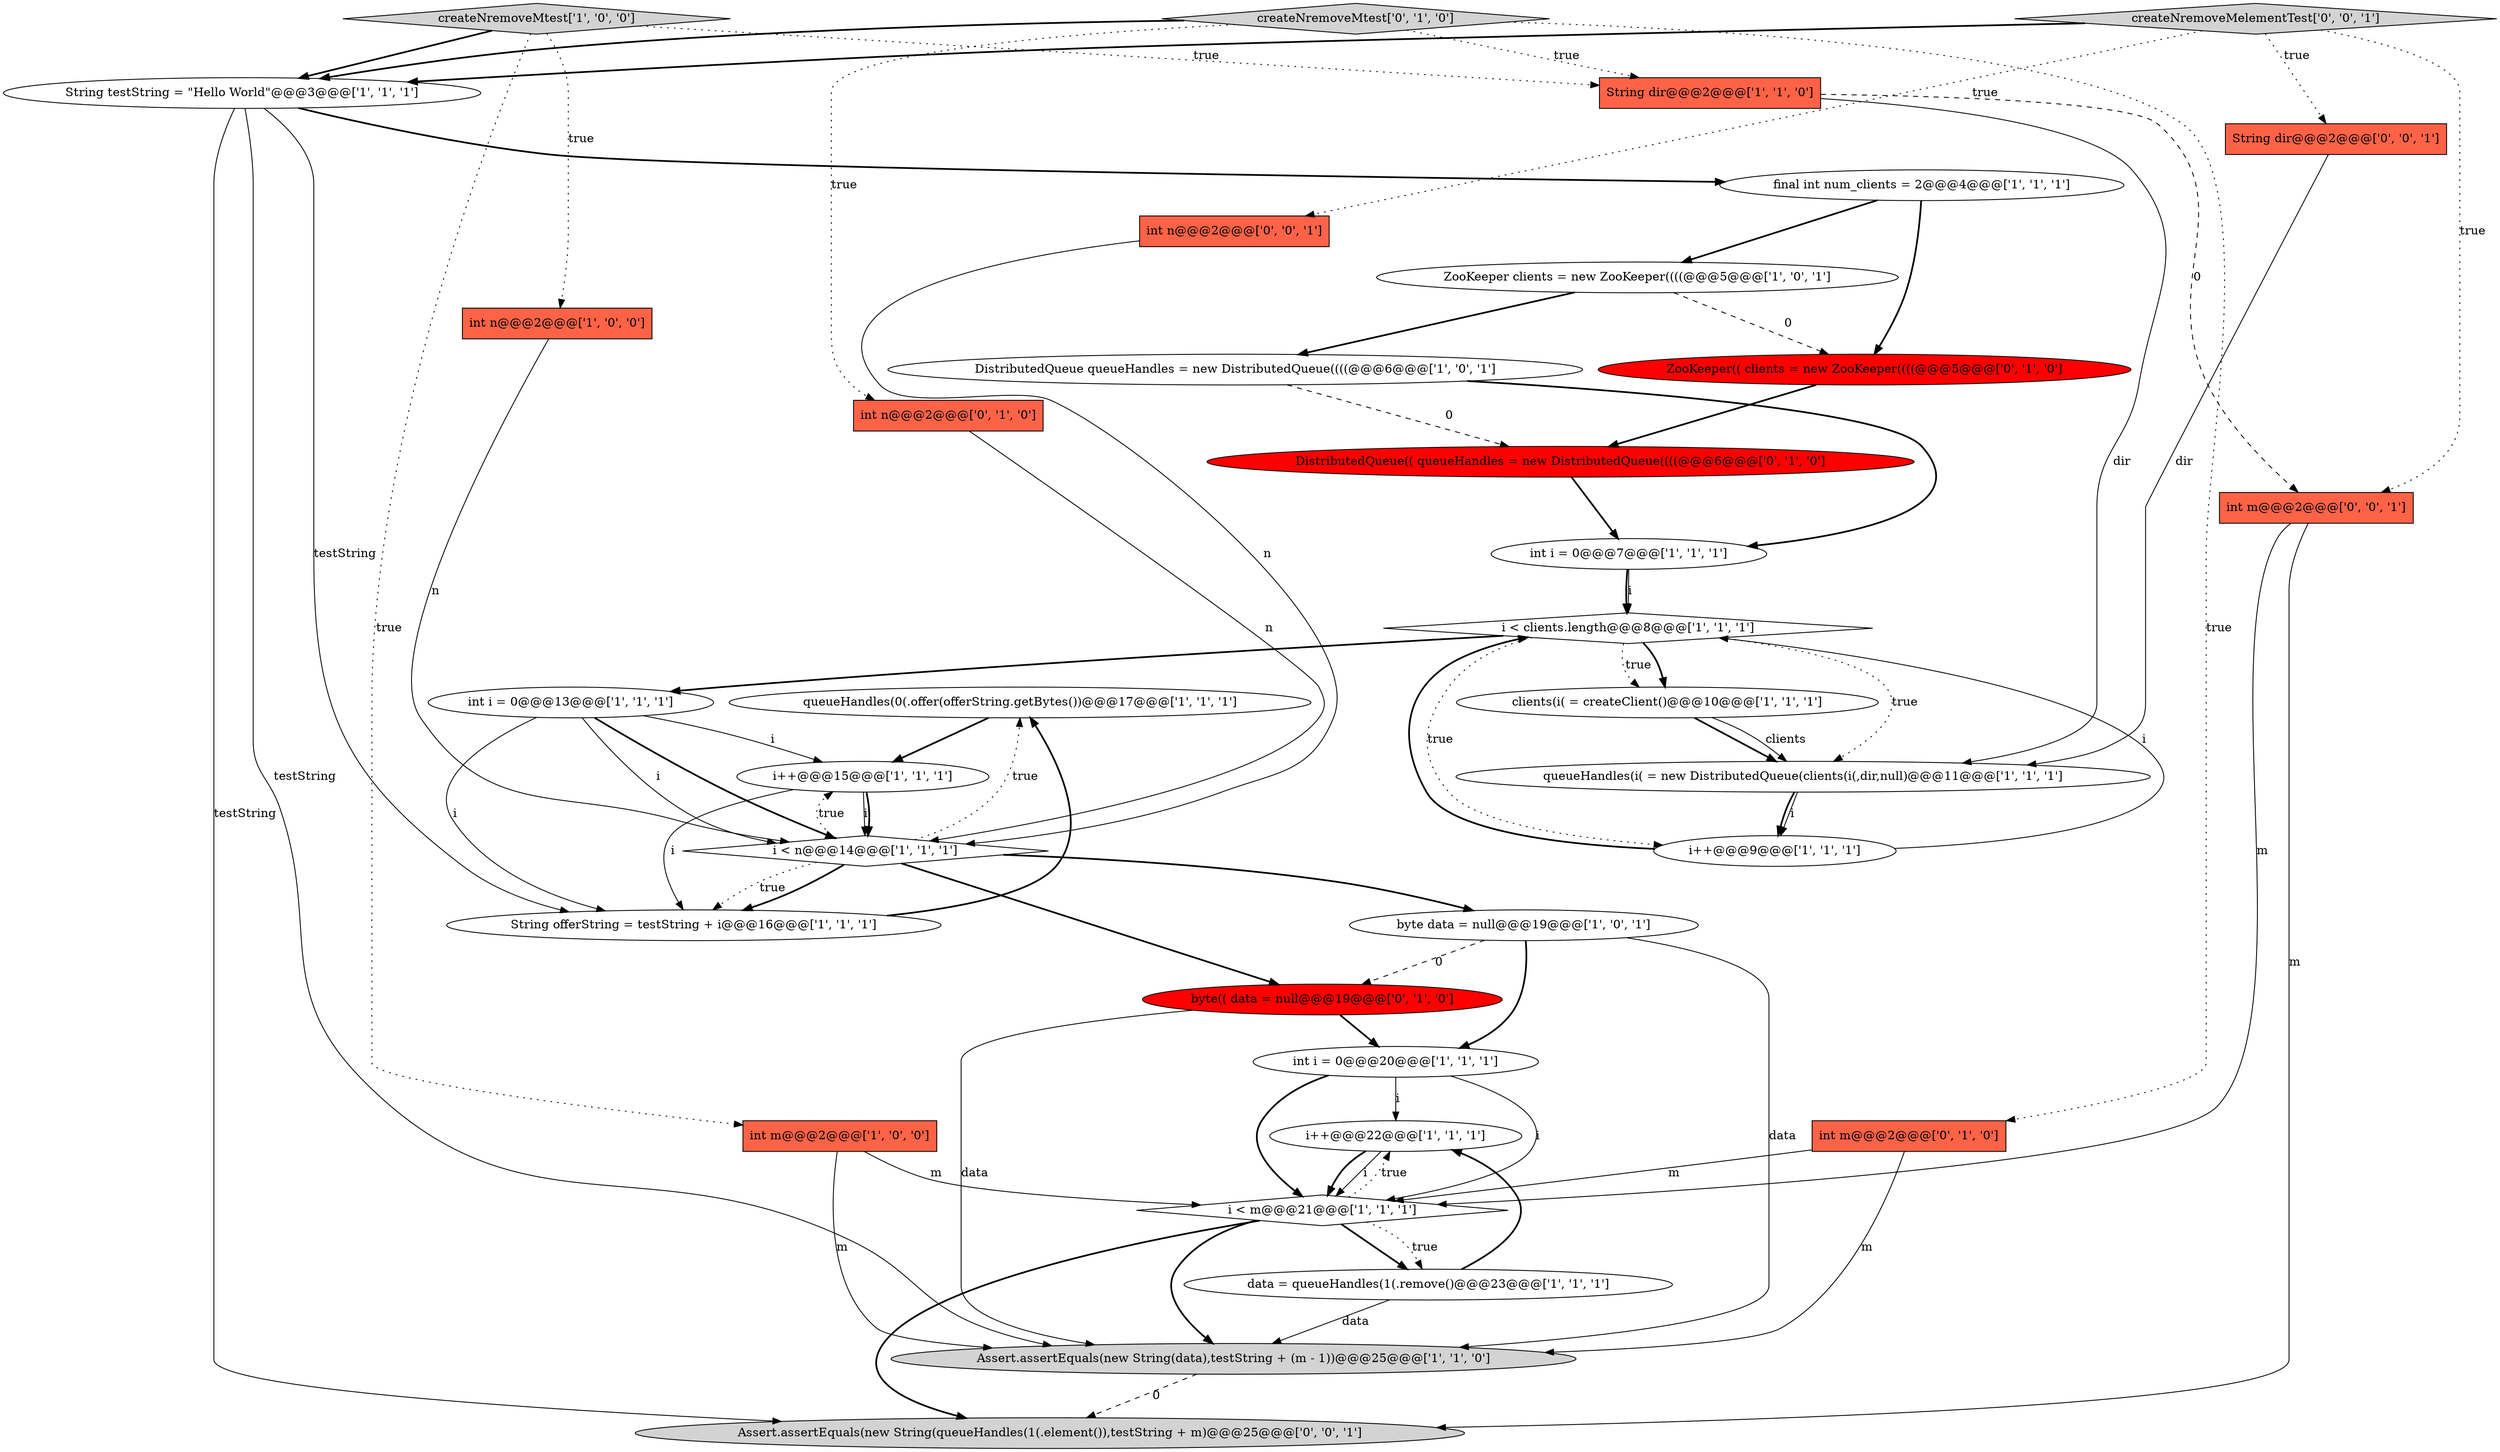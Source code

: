 digraph {
8 [style = filled, label = "queueHandles(0(.offer(offerString.getBytes())@@@17@@@['1', '1', '1']", fillcolor = white, shape = ellipse image = "AAA0AAABBB1BBB"];
18 [style = filled, label = "Assert.assertEquals(new String(data),testString + (m - 1))@@@25@@@['1', '1', '0']", fillcolor = lightgray, shape = ellipse image = "AAA0AAABBB1BBB"];
22 [style = filled, label = "i++@@@22@@@['1', '1', '1']", fillcolor = white, shape = ellipse image = "AAA0AAABBB1BBB"];
24 [style = filled, label = "DistributedQueue(( queueHandles = new DistributedQueue((((@@@6@@@['0', '1', '0']", fillcolor = red, shape = ellipse image = "AAA1AAABBB2BBB"];
0 [style = filled, label = "final int num_clients = 2@@@4@@@['1', '1', '1']", fillcolor = white, shape = ellipse image = "AAA0AAABBB1BBB"];
19 [style = filled, label = "i++@@@15@@@['1', '1', '1']", fillcolor = white, shape = ellipse image = "AAA0AAABBB1BBB"];
32 [style = filled, label = "createNremoveMelementTest['0', '0', '1']", fillcolor = lightgray, shape = diamond image = "AAA0AAABBB3BBB"];
25 [style = filled, label = "ZooKeeper(( clients = new ZooKeeper((((@@@5@@@['0', '1', '0']", fillcolor = red, shape = ellipse image = "AAA1AAABBB2BBB"];
9 [style = filled, label = "data = queueHandles(1(.remove()@@@23@@@['1', '1', '1']", fillcolor = white, shape = ellipse image = "AAA0AAABBB1BBB"];
14 [style = filled, label = "byte data = null@@@19@@@['1', '0', '1']", fillcolor = white, shape = ellipse image = "AAA0AAABBB1BBB"];
27 [style = filled, label = "byte(( data = null@@@19@@@['0', '1', '0']", fillcolor = red, shape = ellipse image = "AAA1AAABBB2BBB"];
4 [style = filled, label = "i < n@@@14@@@['1', '1', '1']", fillcolor = white, shape = diamond image = "AAA0AAABBB1BBB"];
26 [style = filled, label = "int n@@@2@@@['0', '1', '0']", fillcolor = tomato, shape = box image = "AAA0AAABBB2BBB"];
6 [style = filled, label = "String offerString = testString + i@@@16@@@['1', '1', '1']", fillcolor = white, shape = ellipse image = "AAA0AAABBB1BBB"];
15 [style = filled, label = "createNremoveMtest['1', '0', '0']", fillcolor = lightgray, shape = diamond image = "AAA0AAABBB1BBB"];
1 [style = filled, label = "DistributedQueue queueHandles = new DistributedQueue((((@@@6@@@['1', '0', '1']", fillcolor = white, shape = ellipse image = "AAA0AAABBB1BBB"];
10 [style = filled, label = "i < clients.length@@@8@@@['1', '1', '1']", fillcolor = white, shape = diamond image = "AAA0AAABBB1BBB"];
31 [style = filled, label = "int n@@@2@@@['0', '0', '1']", fillcolor = tomato, shape = box image = "AAA0AAABBB3BBB"];
3 [style = filled, label = "i++@@@9@@@['1', '1', '1']", fillcolor = white, shape = ellipse image = "AAA0AAABBB1BBB"];
30 [style = filled, label = "Assert.assertEquals(new String(queueHandles(1(.element()),testString + m)@@@25@@@['0', '0', '1']", fillcolor = lightgray, shape = ellipse image = "AAA0AAABBB3BBB"];
12 [style = filled, label = "int m@@@2@@@['1', '0', '0']", fillcolor = tomato, shape = box image = "AAA0AAABBB1BBB"];
17 [style = filled, label = "String testString = \"Hello World\"@@@3@@@['1', '1', '1']", fillcolor = white, shape = ellipse image = "AAA0AAABBB1BBB"];
13 [style = filled, label = "queueHandles(i( = new DistributedQueue(clients(i(,dir,null)@@@11@@@['1', '1', '1']", fillcolor = white, shape = ellipse image = "AAA0AAABBB1BBB"];
33 [style = filled, label = "String dir@@@2@@@['0', '0', '1']", fillcolor = tomato, shape = box image = "AAA0AAABBB3BBB"];
29 [style = filled, label = "createNremoveMtest['0', '1', '0']", fillcolor = lightgray, shape = diamond image = "AAA0AAABBB2BBB"];
11 [style = filled, label = "int i = 0@@@20@@@['1', '1', '1']", fillcolor = white, shape = ellipse image = "AAA0AAABBB1BBB"];
2 [style = filled, label = "int i = 0@@@7@@@['1', '1', '1']", fillcolor = white, shape = ellipse image = "AAA0AAABBB1BBB"];
28 [style = filled, label = "int m@@@2@@@['0', '1', '0']", fillcolor = tomato, shape = box image = "AAA0AAABBB2BBB"];
23 [style = filled, label = "i < m@@@21@@@['1', '1', '1']", fillcolor = white, shape = diamond image = "AAA0AAABBB1BBB"];
7 [style = filled, label = "clients(i( = createClient()@@@10@@@['1', '1', '1']", fillcolor = white, shape = ellipse image = "AAA0AAABBB1BBB"];
16 [style = filled, label = "int n@@@2@@@['1', '0', '0']", fillcolor = tomato, shape = box image = "AAA0AAABBB1BBB"];
34 [style = filled, label = "int m@@@2@@@['0', '0', '1']", fillcolor = tomato, shape = box image = "AAA0AAABBB3BBB"];
21 [style = filled, label = "int i = 0@@@13@@@['1', '1', '1']", fillcolor = white, shape = ellipse image = "AAA0AAABBB1BBB"];
5 [style = filled, label = "ZooKeeper clients = new ZooKeeper((((@@@5@@@['1', '0', '1']", fillcolor = white, shape = ellipse image = "AAA0AAABBB1BBB"];
20 [style = filled, label = "String dir@@@2@@@['1', '1', '0']", fillcolor = tomato, shape = box image = "AAA0AAABBB1BBB"];
7->13 [style = bold, label=""];
9->22 [style = bold, label=""];
4->6 [style = dotted, label="true"];
13->3 [style = solid, label="i"];
4->14 [style = bold, label=""];
29->17 [style = bold, label=""];
23->30 [style = bold, label=""];
32->34 [style = dotted, label="true"];
24->2 [style = bold, label=""];
23->22 [style = dotted, label="true"];
34->30 [style = solid, label="m"];
4->6 [style = bold, label=""];
18->30 [style = dashed, label="0"];
8->19 [style = bold, label=""];
21->19 [style = solid, label="i"];
29->20 [style = dotted, label="true"];
21->4 [style = solid, label="i"];
4->8 [style = dotted, label="true"];
10->3 [style = dotted, label="true"];
11->22 [style = solid, label="i"];
15->20 [style = dotted, label="true"];
14->27 [style = dashed, label="0"];
33->13 [style = solid, label="dir"];
5->25 [style = dashed, label="0"];
10->21 [style = bold, label=""];
19->6 [style = solid, label="i"];
17->30 [style = solid, label="testString"];
2->10 [style = solid, label="i"];
15->16 [style = dotted, label="true"];
2->10 [style = bold, label=""];
9->18 [style = solid, label="data"];
34->23 [style = solid, label="m"];
10->7 [style = bold, label=""];
11->23 [style = solid, label="i"];
22->23 [style = bold, label=""];
12->18 [style = solid, label="m"];
4->19 [style = dotted, label="true"];
7->13 [style = solid, label="clients"];
22->23 [style = solid, label="i"];
12->23 [style = solid, label="m"];
23->9 [style = dotted, label="true"];
17->18 [style = solid, label="testString"];
32->33 [style = dotted, label="true"];
21->6 [style = solid, label="i"];
3->10 [style = solid, label="i"];
5->1 [style = bold, label=""];
3->10 [style = bold, label=""];
15->17 [style = bold, label=""];
25->24 [style = bold, label=""];
17->6 [style = solid, label="testString"];
14->18 [style = solid, label="data"];
27->18 [style = solid, label="data"];
17->0 [style = bold, label=""];
13->3 [style = bold, label=""];
27->11 [style = bold, label=""];
31->4 [style = solid, label="n"];
10->13 [style = dotted, label="true"];
20->13 [style = solid, label="dir"];
0->25 [style = bold, label=""];
29->28 [style = dotted, label="true"];
1->24 [style = dashed, label="0"];
20->34 [style = dashed, label="0"];
4->27 [style = bold, label=""];
6->8 [style = bold, label=""];
19->4 [style = solid, label="i"];
29->26 [style = dotted, label="true"];
28->23 [style = solid, label="m"];
15->12 [style = dotted, label="true"];
26->4 [style = solid, label="n"];
28->18 [style = solid, label="m"];
1->2 [style = bold, label=""];
16->4 [style = solid, label="n"];
19->4 [style = bold, label=""];
23->9 [style = bold, label=""];
14->11 [style = bold, label=""];
11->23 [style = bold, label=""];
32->17 [style = bold, label=""];
23->18 [style = bold, label=""];
10->7 [style = dotted, label="true"];
32->31 [style = dotted, label="true"];
0->5 [style = bold, label=""];
21->4 [style = bold, label=""];
}
